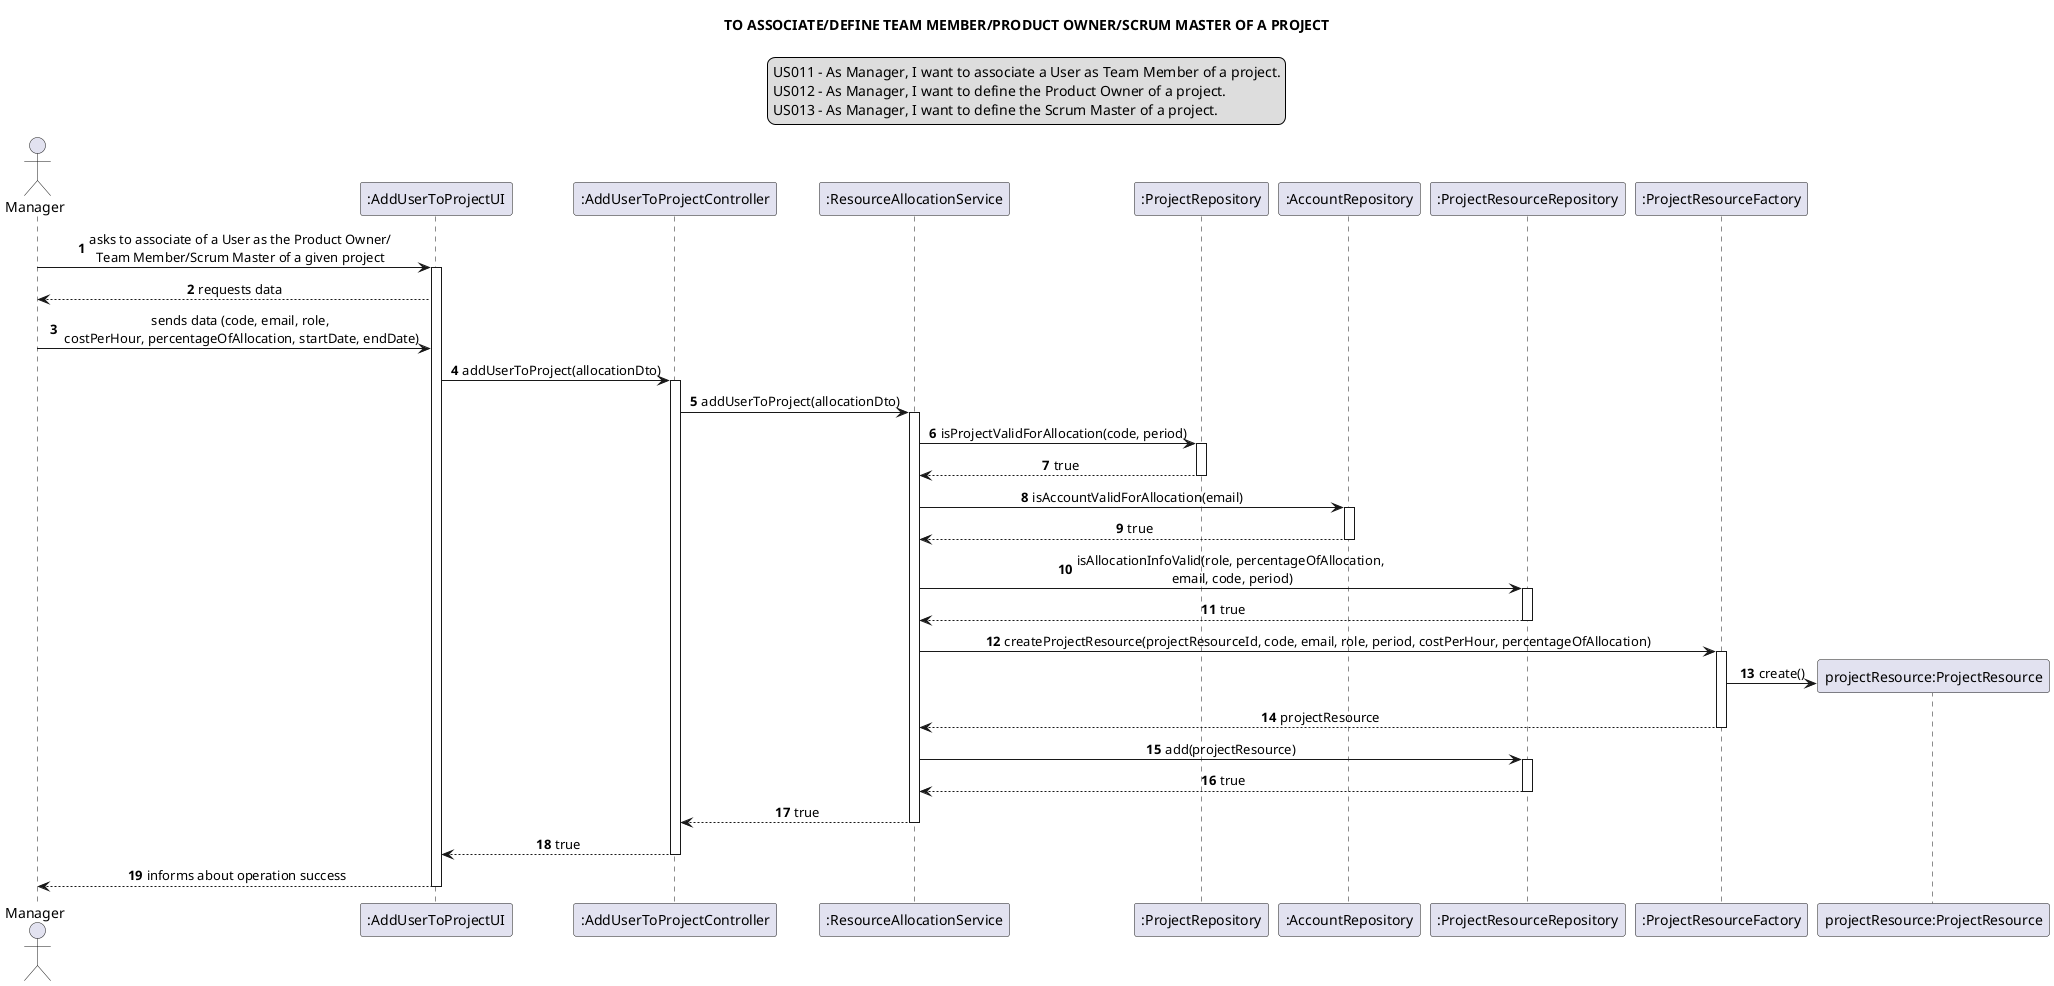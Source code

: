 @startuml
skinparam sequenceMessageAlign center
title TO ASSOCIATE/DEFINE TEAM MEMBER/PRODUCT OWNER/SCRUM MASTER OF A PROJECT
legend top
US011 - As Manager, I want to associate a User as Team Member of a project.
US012 - As Manager, I want to define the Product Owner of a project.
US013 - As Manager, I want to define the Scrum Master of a project.
end legend
autonumber

actor Manager
participant ":AddUserToProjectUI" as ui
participant ":AddUserToProjectController" as controller
participant ":ResourceAllocationService" as service
participant ":ProjectRepository" as projectRepo
participant ":AccountRepository" as accountRepo
participant ":ProjectResourceRepository" as resourceRepo
participant ":ProjectResourceFactory" as factory
participant "projectResource:ProjectResource" as resource

Manager -> ui: asks to associate of a User as the Product Owner/\nTeam Member/Scrum Master of a given project
activate ui
ui --> Manager: requests data
Manager -> ui: sends data (code, email, role,\n costPerHour, percentageOfAllocation, startDate, endDate)
ui -> controller: addUserToProject(allocationDto)
activate controller
controller -> service: addUserToProject(allocationDto)
activate service
service -> projectRepo: isProjectValidForAllocation(code, period)
activate projectRepo
projectRepo --> service: true
deactivate
service -> accountRepo: isAccountValidForAllocation(email)
activate accountRepo
accountRepo --> service: true
deactivate
service -> resourceRepo: isAllocationInfoValid(role, percentageOfAllocation,\n email, code, period)
activate resourceRepo
resourceRepo --> service: true
deactivate
service -> factory: createProjectResource(projectResourceId, code, email, role, period, costPerHour, percentageOfAllocation)
activate factory
create resource
factory -> resource: create()
factory --> service: projectResource
deactivate
service -> resourceRepo: add(projectResource)
activate resourceRepo
resourceRepo --> service: true
deactivate
service --> controller: true
deactivate
controller --> ui: true
deactivate
ui --> Manager: informs about operation success
deactivate
@enduml